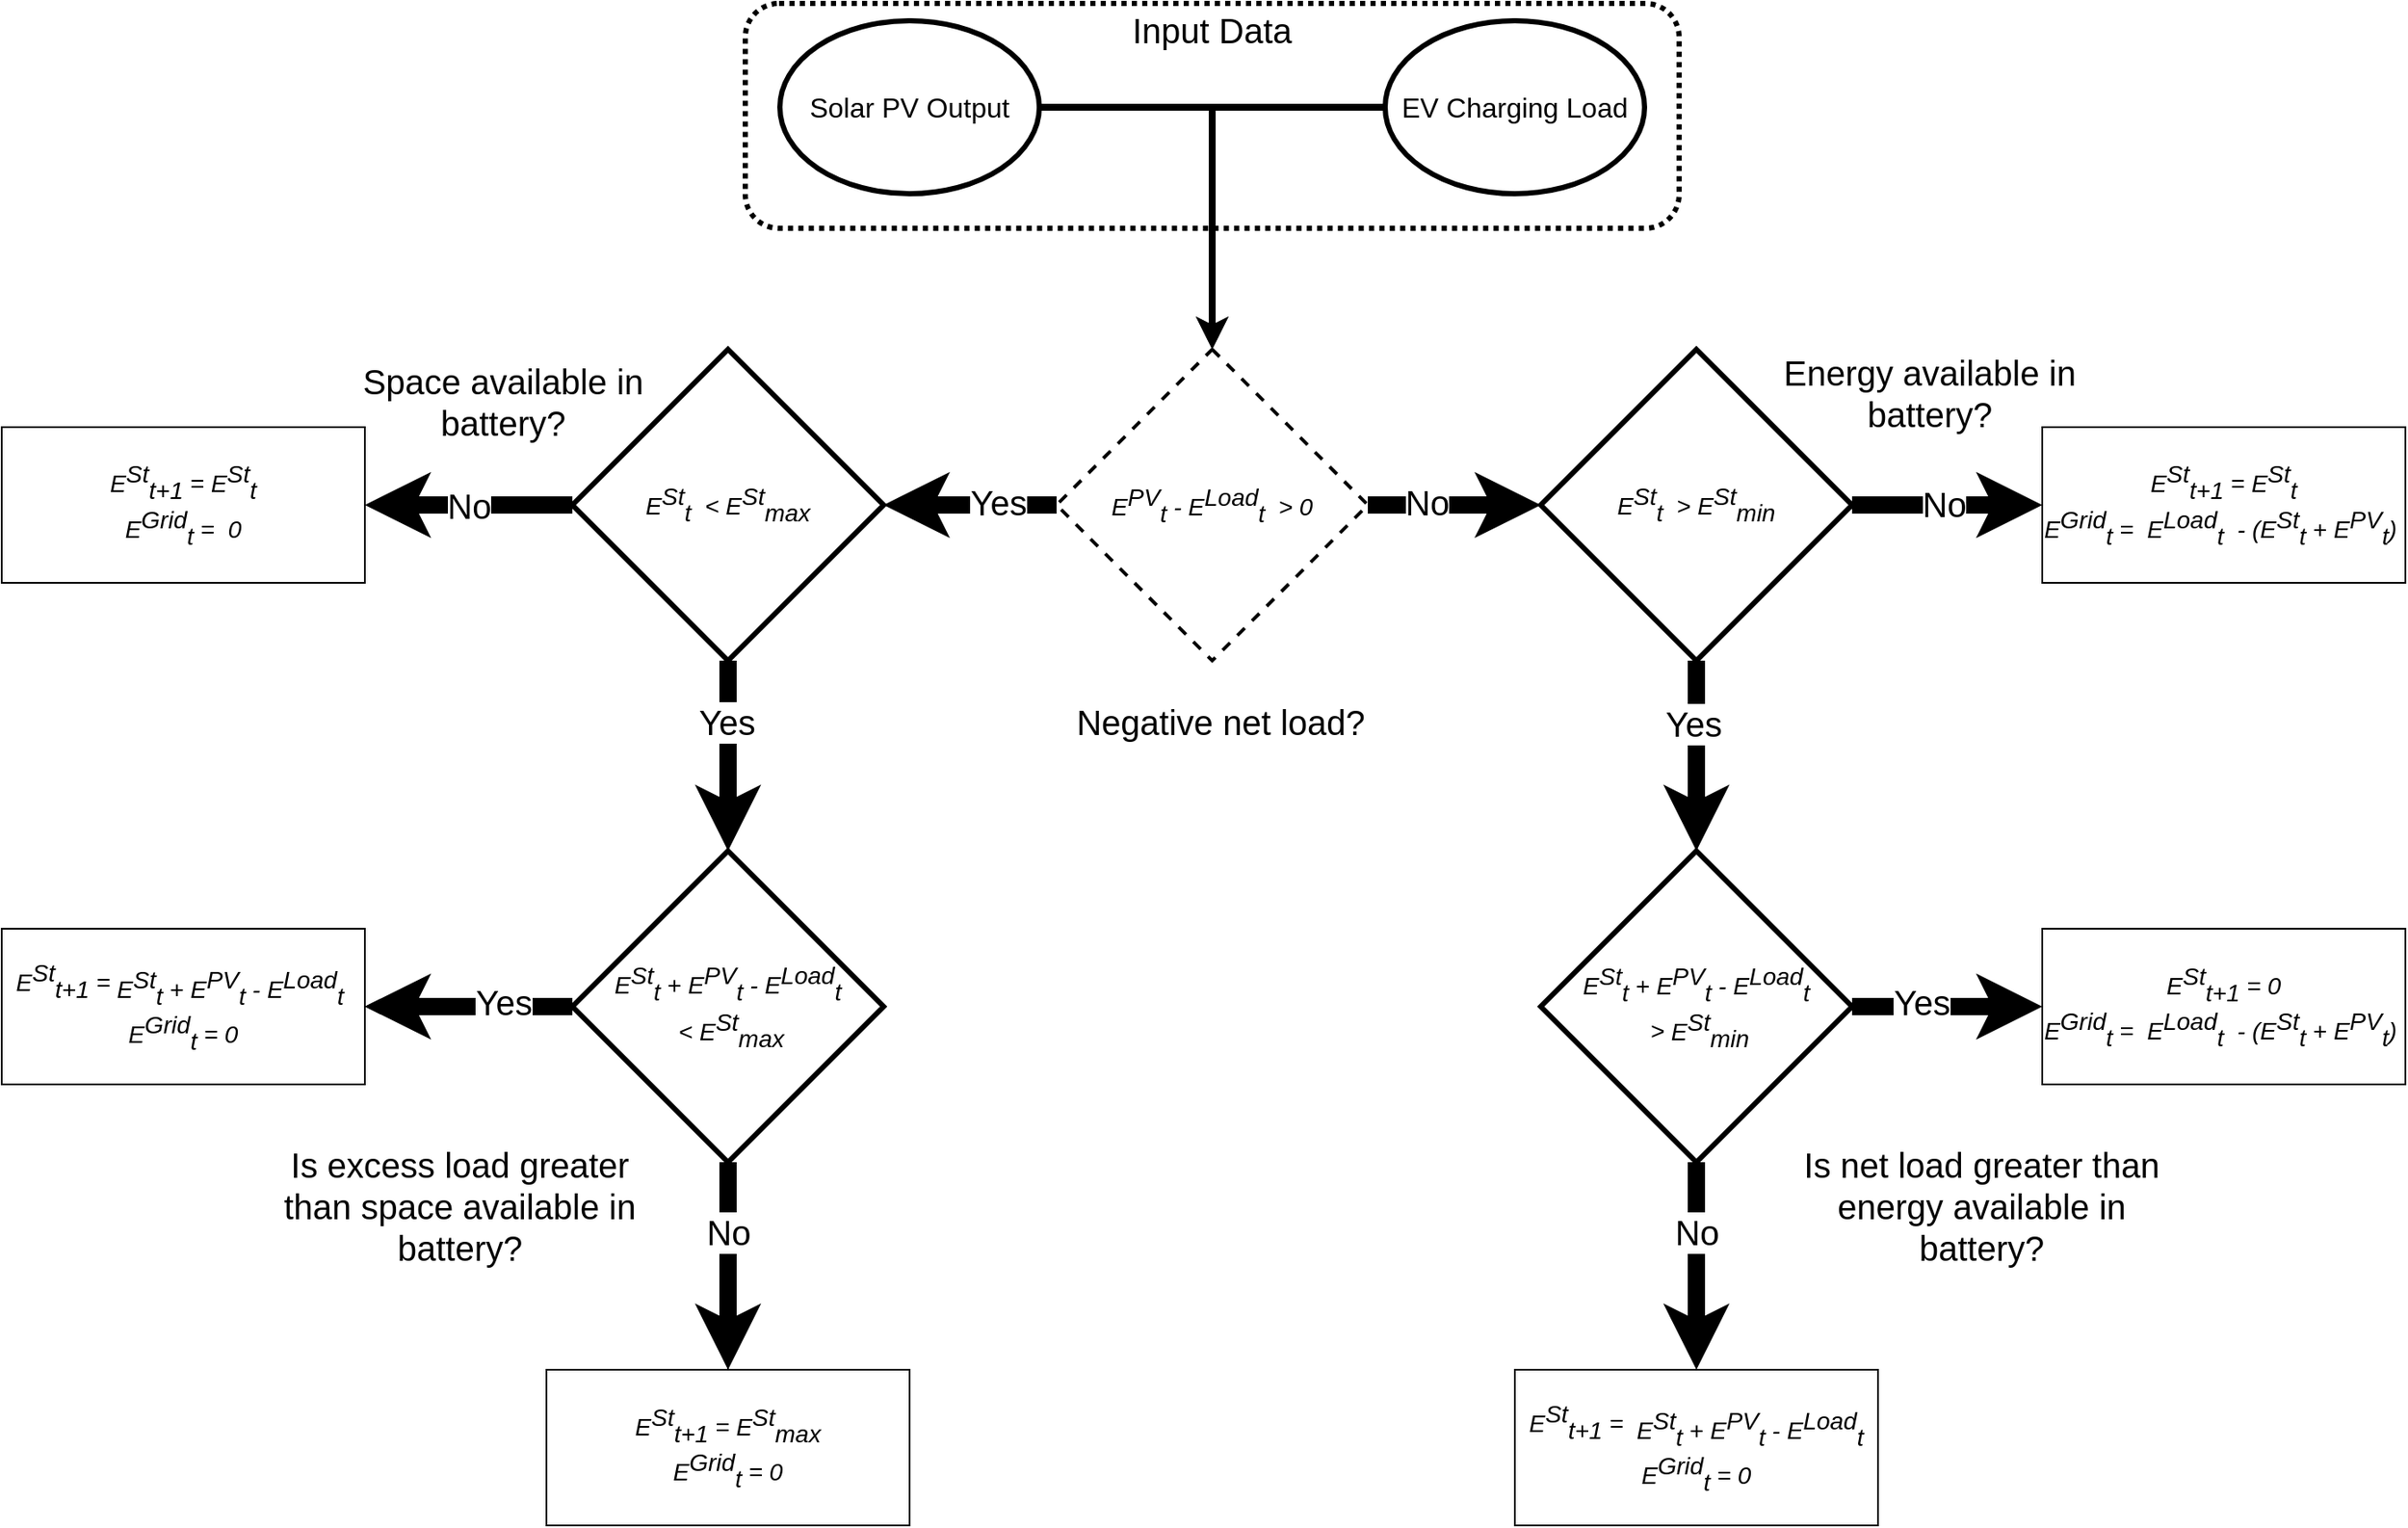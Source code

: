 <mxfile version="21.6.5" type="github">
  <diagram name="Page-1" id="HNknkX7AArUWihxTNY1w">
    <mxGraphModel dx="2261" dy="832" grid="1" gridSize="10" guides="1" tooltips="1" connect="1" arrows="1" fold="1" page="1" pageScale="1" pageWidth="827" pageHeight="1169" background="none" math="0" shadow="0">
      <root>
        <mxCell id="0" />
        <mxCell id="1" parent="0" />
        <mxCell id="X4KO-zRkeWrqwRvj3RQm-7" value="" style="rounded=1;whiteSpace=wrap;html=1;labelBackgroundColor=none;dashed=1;dashPattern=1 1;strokeWidth=3;" vertex="1" parent="1">
          <mxGeometry x="150" y="10" width="540" height="130" as="geometry" />
        </mxCell>
        <mxCell id="2dAe46BwtuLTPcBG57BH-10" style="edgeStyle=orthogonalEdgeStyle;rounded=0;orthogonalLoop=1;jettySize=auto;html=1;fontStyle=2;labelBackgroundColor=none;fontColor=default;strokeWidth=10;" parent="1" source="2dAe46BwtuLTPcBG57BH-7" target="2dAe46BwtuLTPcBG57BH-9" edge="1">
          <mxGeometry relative="1" as="geometry" />
        </mxCell>
        <mxCell id="yjgdQEFUr55mVdJYSKla-2" value="Yes" style="edgeLabel;html=1;align=center;verticalAlign=middle;resizable=0;points=[];fontSize=20;labelBackgroundColor=default;" parent="2dAe46BwtuLTPcBG57BH-10" vertex="1" connectable="0">
          <mxGeometry x="-0.167" y="-2" relative="1" as="geometry">
            <mxPoint x="7" as="offset" />
          </mxGeometry>
        </mxCell>
        <mxCell id="2dAe46BwtuLTPcBG57BH-13" style="edgeStyle=orthogonalEdgeStyle;rounded=0;orthogonalLoop=1;jettySize=auto;html=1;fontStyle=2;labelBackgroundColor=none;fontColor=default;strokeWidth=10;" parent="1" source="2dAe46BwtuLTPcBG57BH-7" target="2dAe46BwtuLTPcBG57BH-12" edge="1">
          <mxGeometry relative="1" as="geometry" />
        </mxCell>
        <mxCell id="yjgdQEFUr55mVdJYSKla-1" value="No" style="edgeLabel;html=1;align=center;verticalAlign=middle;resizable=0;points=[];fontSize=20;labelBackgroundColor=default;" parent="2dAe46BwtuLTPcBG57BH-13" vertex="1" connectable="0">
          <mxGeometry x="-0.14" y="2" relative="1" as="geometry">
            <mxPoint x="-9" as="offset" />
          </mxGeometry>
        </mxCell>
        <mxCell id="2dAe46BwtuLTPcBG57BH-7" value="&lt;font style=&quot;font-size: 14px;&quot;&gt;E&lt;sup style=&quot;border-color: var(--border-color); font-size: 14px;&quot;&gt;PV&lt;/sup&gt;&lt;sub style=&quot;border-color: var(--border-color); font-size: 14px;&quot;&gt;t &lt;/sub&gt;&lt;span style=&quot;border-color: var(--border-color); font-size: 14px;&quot;&gt;-&amp;nbsp;&lt;/span&gt;E&lt;span style=&quot;border-color: var(--border-color); font-size: 14px;&quot;&gt;&lt;sup style=&quot;font-size: 14px;&quot;&gt;Load&lt;/sup&gt;&lt;/span&gt;&lt;sub style=&quot;border-color: var(--border-color); font-size: 14px;&quot;&gt;t &amp;nbsp;&lt;/sub&gt;&lt;span style=&quot;border-color: var(--border-color); font-size: 14px;&quot;&gt;&amp;gt; 0&lt;/span&gt;&lt;/font&gt;" style="rhombus;whiteSpace=wrap;html=1;fontStyle=2;labelBackgroundColor=none;strokeWidth=2;fontSize=14;dashed=1;" parent="1" vertex="1">
          <mxGeometry x="330" y="210" width="180" height="180" as="geometry" />
        </mxCell>
        <mxCell id="2dAe46BwtuLTPcBG57BH-16" style="edgeStyle=orthogonalEdgeStyle;rounded=0;orthogonalLoop=1;jettySize=auto;html=1;entryX=0.5;entryY=0;entryDx=0;entryDy=0;fontStyle=2;labelBackgroundColor=none;fontColor=default;strokeWidth=10;" parent="1" source="2dAe46BwtuLTPcBG57BH-9" target="2dAe46BwtuLTPcBG57BH-26" edge="1">
          <mxGeometry relative="1" as="geometry">
            <mxPoint x="133.59" y="545" as="targetPoint" />
          </mxGeometry>
        </mxCell>
        <mxCell id="X4KO-zRkeWrqwRvj3RQm-1" style="edgeStyle=orthogonalEdgeStyle;rounded=0;orthogonalLoop=1;jettySize=auto;html=1;entryX=1;entryY=0.5;entryDx=0;entryDy=0;strokeWidth=10;" edge="1" parent="1" source="2dAe46BwtuLTPcBG57BH-9" target="yjgdQEFUr55mVdJYSKla-24">
          <mxGeometry relative="1" as="geometry" />
        </mxCell>
        <mxCell id="2dAe46BwtuLTPcBG57BH-9" value="E&lt;sup style=&quot;border-color: var(--border-color); font-size: 14px;&quot;&gt;St&lt;/sup&gt;&lt;sub style=&quot;border-color: var(--border-color); font-size: 14px;&quot;&gt;t &lt;/sub&gt;&amp;nbsp;&amp;lt; E&lt;sup style=&quot;border-color: var(--border-color); font-size: 14px;&quot;&gt;St&lt;/sup&gt;&lt;sub style=&quot;border-color: var(--border-color); font-size: 14px;&quot;&gt;max&lt;/sub&gt;" style="rhombus;whiteSpace=wrap;html=1;fontStyle=2;labelBackgroundColor=none;perimeterSpacing=0;strokeWidth=3;fontSize=14;" parent="1" vertex="1">
          <mxGeometry x="50" y="210" width="180" height="180" as="geometry" />
        </mxCell>
        <mxCell id="2dAe46BwtuLTPcBG57BH-39" style="edgeStyle=orthogonalEdgeStyle;rounded=0;orthogonalLoop=1;jettySize=auto;html=1;entryX=0.5;entryY=0;entryDx=0;entryDy=0;labelBackgroundColor=none;fontColor=default;strokeWidth=10;" parent="1" source="2dAe46BwtuLTPcBG57BH-12" target="2dAe46BwtuLTPcBG57BH-22" edge="1">
          <mxGeometry relative="1" as="geometry" />
        </mxCell>
        <mxCell id="X4KO-zRkeWrqwRvj3RQm-2" style="edgeStyle=orthogonalEdgeStyle;rounded=0;orthogonalLoop=1;jettySize=auto;html=1;entryX=0;entryY=0.5;entryDx=0;entryDy=0;strokeWidth=10;" edge="1" parent="1" source="2dAe46BwtuLTPcBG57BH-12" target="yjgdQEFUr55mVdJYSKla-21">
          <mxGeometry relative="1" as="geometry" />
        </mxCell>
        <mxCell id="2dAe46BwtuLTPcBG57BH-12" value="E&lt;sup style=&quot;border-color: var(--border-color); font-size: 14px;&quot;&gt;St&lt;/sup&gt;&lt;sub style=&quot;border-color: var(--border-color); font-size: 14px;&quot;&gt;t&amp;nbsp;&lt;/sub&gt;&amp;nbsp;&amp;gt; E&lt;sup style=&quot;border-color: var(--border-color); font-size: 14px;&quot;&gt;St&lt;/sup&gt;&lt;sub style=&quot;border-color: var(--border-color); font-size: 14px;&quot;&gt;min&lt;/sub&gt;" style="rhombus;whiteSpace=wrap;html=1;fontStyle=2;labelBackgroundColor=none;perimeterSpacing=0;strokeWidth=3;fontSize=14;" parent="1" vertex="1">
          <mxGeometry x="610" y="210" width="180" height="180" as="geometry" />
        </mxCell>
        <mxCell id="2dAe46BwtuLTPcBG57BH-42" style="edgeStyle=orthogonalEdgeStyle;rounded=0;orthogonalLoop=1;jettySize=auto;html=1;entryX=0.5;entryY=0;entryDx=0;entryDy=0;labelBackgroundColor=none;fontColor=default;strokeWidth=10;" parent="1" source="2dAe46BwtuLTPcBG57BH-22" target="2dAe46BwtuLTPcBG57BH-41" edge="1">
          <mxGeometry relative="1" as="geometry" />
        </mxCell>
        <mxCell id="yjgdQEFUr55mVdJYSKla-11" style="edgeStyle=orthogonalEdgeStyle;rounded=0;orthogonalLoop=1;jettySize=auto;html=1;entryX=0;entryY=0.5;entryDx=0;entryDy=0;strokeWidth=10;labelBackgroundColor=none;fontColor=default;" parent="1" source="2dAe46BwtuLTPcBG57BH-22" target="2dAe46BwtuLTPcBG57BH-45" edge="1">
          <mxGeometry relative="1" as="geometry" />
        </mxCell>
        <mxCell id="2dAe46BwtuLTPcBG57BH-22" value="&lt;font style=&quot;font-size: 14px;&quot;&gt;E&lt;sup style=&quot;border-color: var(--border-color); font-size: 14px;&quot;&gt;St&lt;/sup&gt;&lt;sub style=&quot;border-color: var(--border-color); font-size: 14px;&quot;&gt;t &lt;/sub&gt;&lt;span style=&quot;border-color: var(--border-color); font-size: 14px;&quot;&gt;+ E&lt;sup style=&quot;border-color: var(--border-color); font-size: 14px;&quot;&gt;PV&lt;/sup&gt;&lt;sub style=&quot;border-color: var(--border-color); font-size: 14px;&quot;&gt;t &lt;/sub&gt;-&amp;nbsp;&lt;/span&gt;E&lt;span style=&quot;border-color: var(--border-color); font-size: 14px;&quot;&gt;&lt;sup style=&quot;font-size: 14px;&quot;&gt;Load&lt;/sup&gt;&lt;/span&gt;&lt;sub style=&quot;border-color: var(--border-color); font-size: 14px;&quot;&gt;t &amp;nbsp;&lt;/sub&gt;&lt;span style=&quot;border-color: var(--border-color); font-size: 14px;&quot;&gt;&amp;gt;&amp;nbsp;&lt;/span&gt;&lt;/font&gt;E&lt;sup style=&quot;border-color: var(--border-color); font-size: 14px;&quot;&gt;St&lt;/sup&gt;&lt;sub style=&quot;border-color: var(--border-color); font-size: 14px;&quot;&gt;min&lt;/sub&gt;" style="rhombus;whiteSpace=wrap;html=1;fontStyle=2;labelBackgroundColor=none;strokeWidth=3;fontSize=14;" parent="1" vertex="1">
          <mxGeometry x="610" y="500" width="180" height="180" as="geometry" />
        </mxCell>
        <mxCell id="2dAe46BwtuLTPcBG57BH-29" value="" style="edgeStyle=orthogonalEdgeStyle;rounded=0;orthogonalLoop=1;jettySize=auto;html=1;fontStyle=2;labelBackgroundColor=none;fontColor=default;" parent="1" source="2dAe46BwtuLTPcBG57BH-24" target="2dAe46BwtuLTPcBG57BH-26" edge="1">
          <mxGeometry relative="1" as="geometry" />
        </mxCell>
        <mxCell id="yjgdQEFUr55mVdJYSKla-10" value="" style="edgeStyle=orthogonalEdgeStyle;rounded=0;orthogonalLoop=1;jettySize=auto;html=1;labelBackgroundColor=none;fontColor=default;" parent="1" source="2dAe46BwtuLTPcBG57BH-24" target="2dAe46BwtuLTPcBG57BH-26" edge="1">
          <mxGeometry relative="1" as="geometry" />
        </mxCell>
        <mxCell id="2dAe46BwtuLTPcBG57BH-24" value="&lt;span style=&quot;font-size: 14px;&quot;&gt;E&lt;sup style=&quot;border-color: var(--border-color); font-size: 14px;&quot;&gt;St&lt;/sup&gt;&lt;sub style=&quot;border-color: var(--border-color); font-size: 14px;&quot;&gt;t+1 &lt;/sub&gt;&lt;span style=&quot;border-color: var(--border-color); font-size: 14px;&quot;&gt;=&amp;nbsp;&lt;/span&gt;E&lt;sup style=&quot;border-color: var(--border-color); font-size: 14px;&quot;&gt;St&lt;/sup&gt;&lt;/span&gt;&lt;span style=&quot;border-color: var(--border-color); font-size: 14px;&quot;&gt;&lt;sub style=&quot;border-color: var(--border-color); font-size: 14px;&quot;&gt;&lt;span style=&quot;font-size: 14px;&quot;&gt;max&lt;br style=&quot;font-size: 14px;&quot;&gt;E&lt;sup style=&quot;border-color: var(--border-color); font-size: 14px;&quot;&gt;Grid&lt;/sup&gt;&lt;sub style=&quot;border-color: var(--border-color); font-size: 14px;&quot;&gt;t &lt;/sub&gt;= 0&lt;/span&gt;&lt;br style=&quot;font-size: 14px;&quot;&gt;&lt;/sub&gt;&lt;/span&gt;" style="rounded=0;whiteSpace=wrap;html=1;fontStyle=2;labelBackgroundColor=none;fontSize=14;" parent="1" vertex="1">
          <mxGeometry x="35" y="800" width="210" height="90" as="geometry" />
        </mxCell>
        <mxCell id="2dAe46BwtuLTPcBG57BH-28" style="edgeStyle=orthogonalEdgeStyle;rounded=0;orthogonalLoop=1;jettySize=auto;html=1;fontStyle=2;labelBackgroundColor=none;fontColor=default;strokeWidth=10;entryX=0.5;entryY=0;entryDx=0;entryDy=0;" parent="1" source="2dAe46BwtuLTPcBG57BH-26" target="2dAe46BwtuLTPcBG57BH-24" edge="1">
          <mxGeometry relative="1" as="geometry">
            <mxPoint x="134" y="790" as="targetPoint" />
          </mxGeometry>
        </mxCell>
        <mxCell id="2dAe46BwtuLTPcBG57BH-32" style="edgeStyle=orthogonalEdgeStyle;rounded=0;orthogonalLoop=1;jettySize=auto;html=1;entryX=1;entryY=0.5;entryDx=0;entryDy=0;labelBackgroundColor=none;fontColor=default;strokeWidth=10;" parent="1" source="2dAe46BwtuLTPcBG57BH-26" target="2dAe46BwtuLTPcBG57BH-34" edge="1">
          <mxGeometry relative="1" as="geometry">
            <mxPoint x="-150" y="585" as="targetPoint" />
          </mxGeometry>
        </mxCell>
        <mxCell id="yjgdQEFUr55mVdJYSKla-18" value="" style="edgeStyle=orthogonalEdgeStyle;rounded=0;orthogonalLoop=1;jettySize=auto;html=1;labelBackgroundColor=none;fontColor=default;" parent="1" source="2dAe46BwtuLTPcBG57BH-26" target="2dAe46BwtuLTPcBG57BH-34" edge="1">
          <mxGeometry relative="1" as="geometry" />
        </mxCell>
        <mxCell id="2dAe46BwtuLTPcBG57BH-26" value="E&lt;sup style=&quot;border-color: var(--border-color); font-size: 14px;&quot;&gt;St&lt;/sup&gt;&lt;sub style=&quot;border-color: var(--border-color); font-size: 14px;&quot;&gt;t&amp;nbsp;&lt;/sub&gt;+ E&lt;sup style=&quot;border-color: var(--border-color); font-size: 14px;&quot;&gt;PV&lt;/sup&gt;&lt;sub style=&quot;border-color: var(--border-color); font-size: 14px;&quot;&gt;t&amp;nbsp;&lt;/sub&gt;-&amp;nbsp;E&lt;sup style=&quot;border-color: var(--border-color); font-size: 14px;&quot;&gt;Load&lt;/sup&gt;&lt;sub style=&quot;border-color: var(--border-color); font-size: 14px;&quot;&gt;t &amp;nbsp;&lt;/sub&gt;&lt;span style=&quot;border-color: var(--border-color); font-size: 14px;&quot;&gt;&amp;lt;&amp;nbsp;&lt;/span&gt;E&lt;sup style=&quot;border-color: var(--border-color); font-size: 14px;&quot;&gt;St&lt;/sup&gt;&lt;sub style=&quot;border-color: var(--border-color); font-size: 14px;&quot;&gt;max&lt;/sub&gt;" style="rhombus;whiteSpace=wrap;html=1;fontStyle=2;labelBackgroundColor=none;strokeWidth=3;fontSize=14;" parent="1" vertex="1">
          <mxGeometry x="50" y="500" width="180" height="180" as="geometry" />
        </mxCell>
        <mxCell id="2dAe46BwtuLTPcBG57BH-34" value="&lt;span style=&quot;font-size: 14px;&quot;&gt;E&lt;sup style=&quot;border-color: var(--border-color); font-size: 14px;&quot;&gt;St&lt;/sup&gt;&lt;sub style=&quot;border-color: var(--border-color); font-size: 14px;&quot;&gt;t+1 &lt;/sub&gt;&lt;span style=&quot;border-color: var(--border-color); font-size: 14px;&quot;&gt;=&amp;nbsp;&lt;/span&gt;&lt;/span&gt;&lt;span style=&quot;border-color: var(--border-color); font-size: 14px;&quot;&gt;&lt;sub style=&quot;border-color: var(--border-color); font-size: 14px;&quot;&gt;E&lt;sup style=&quot;border-color: var(--border-color); font-size: 14px;&quot;&gt;St&lt;/sup&gt;&lt;sub style=&quot;border-color: var(--border-color); font-size: 14px;&quot;&gt;t&amp;nbsp;&lt;/sub&gt;&lt;span style=&quot;font-size: 14px;&quot;&gt;+ E&lt;/span&gt;&lt;sup style=&quot;border-color: var(--border-color); font-size: 14px;&quot;&gt;PV&lt;/sup&gt;&lt;sub style=&quot;border-color: var(--border-color); font-size: 14px;&quot;&gt;t&amp;nbsp;&lt;/sub&gt;&lt;span style=&quot;font-size: 14px;&quot;&gt;-&amp;nbsp;E&lt;/span&gt;&lt;sup style=&quot;border-color: var(--border-color); font-size: 14px;&quot;&gt;Load&lt;/sup&gt;&lt;sub style=&quot;border-color: var(--border-color); font-size: 14px;&quot;&gt;t&amp;nbsp;&lt;/sub&gt;&lt;span style=&quot;font-size: 14px;&quot;&gt;&lt;br style=&quot;font-size: 14px;&quot;&gt;E&lt;sup style=&quot;border-color: var(--border-color); font-size: 14px;&quot;&gt;Grid&lt;/sup&gt;&lt;sub style=&quot;border-color: var(--border-color); font-size: 14px;&quot;&gt;t &lt;/sub&gt;= 0&lt;/span&gt;&lt;br style=&quot;font-size: 14px;&quot;&gt;&lt;/sub&gt;&lt;/span&gt;" style="rounded=0;whiteSpace=wrap;html=1;fontStyle=2;labelBackgroundColor=none;fontSize=14;" parent="1" vertex="1">
          <mxGeometry x="-280" y="545" width="210" height="90" as="geometry" />
        </mxCell>
        <mxCell id="2dAe46BwtuLTPcBG57BH-41" value="&lt;span style=&quot;font-size: 14px;&quot;&gt;E&lt;sup style=&quot;border-color: var(--border-color); font-size: 14px;&quot;&gt;St&lt;/sup&gt;&lt;sub style=&quot;border-color: var(--border-color); font-size: 14px;&quot;&gt;t+1 &lt;/sub&gt;&lt;span style=&quot;border-color: var(--border-color); font-size: 14px;&quot;&gt;=&amp;nbsp;&lt;/span&gt;&lt;/span&gt;&lt;span style=&quot;border-color: var(--border-color); font-size: 14px;&quot;&gt;&lt;sub style=&quot;border-color: var(--border-color); font-size: 14px;&quot;&gt;&amp;nbsp;&lt;span style=&quot;font-size: 14px;&quot;&gt;E&lt;/span&gt;&lt;sup style=&quot;border-color: var(--border-color); font-size: 14px;&quot;&gt;St&lt;/sup&gt;&lt;sub style=&quot;border-color: var(--border-color); font-size: 14px;&quot;&gt;t&amp;nbsp;&lt;/sub&gt;&lt;span style=&quot;border-color: var(--border-color); font-size: 14px;&quot;&gt;+ E&lt;sup style=&quot;border-color: var(--border-color); font-size: 14px;&quot;&gt;PV&lt;/sup&gt;&lt;sub style=&quot;border-color: var(--border-color); font-size: 14px;&quot;&gt;t&amp;nbsp;&lt;/sub&gt;-&amp;nbsp;&lt;/span&gt;&lt;span style=&quot;font-size: 14px;&quot;&gt;E&lt;/span&gt;&lt;span style=&quot;border-color: var(--border-color); font-size: 14px;&quot;&gt;&lt;sup style=&quot;border-color: var(--border-color); font-size: 14px;&quot;&gt;Load&lt;/sup&gt;&lt;/span&gt;&lt;sub style=&quot;border-color: var(--border-color); font-size: 14px;&quot;&gt;t&lt;/sub&gt;&lt;span style=&quot;font-size: 14px;&quot;&gt;&lt;br style=&quot;font-size: 14px;&quot;&gt;E&lt;sup style=&quot;border-color: var(--border-color); font-size: 14px;&quot;&gt;Grid&lt;/sup&gt;&lt;sub style=&quot;border-color: var(--border-color); font-size: 14px;&quot;&gt;t &lt;/sub&gt;= 0&lt;/span&gt;&lt;br style=&quot;font-size: 14px;&quot;&gt;&lt;/sub&gt;&lt;/span&gt;" style="rounded=0;whiteSpace=wrap;html=1;fontStyle=2;labelBackgroundColor=none;fontSize=14;" parent="1" vertex="1">
          <mxGeometry x="595" y="800" width="210" height="90" as="geometry" />
        </mxCell>
        <mxCell id="2dAe46BwtuLTPcBG57BH-45" value="&lt;span style=&quot;font-size: 14px;&quot;&gt;E&lt;sup style=&quot;border-color: var(--border-color); font-size: 14px;&quot;&gt;St&lt;/sup&gt;&lt;sub style=&quot;border-color: var(--border-color); font-size: 14px;&quot;&gt;t+1 &lt;/sub&gt;&lt;span style=&quot;border-color: var(--border-color); font-size: 14px;&quot;&gt;= 0&lt;/span&gt;&lt;/span&gt;&lt;span style=&quot;border-color: var(--border-color); font-size: 14px;&quot;&gt;&lt;sub style=&quot;border-color: var(--border-color); font-size: 14px;&quot;&gt;&lt;span style=&quot;font-size: 14px;&quot;&gt;&lt;br style=&quot;font-size: 14px;&quot;&gt;E&lt;sup style=&quot;border-color: var(--border-color); font-size: 14px;&quot;&gt;Grid&lt;/sup&gt;&lt;sub style=&quot;border-color: var(--border-color); font-size: 14px;&quot;&gt;t &lt;/sub&gt;=&amp;nbsp;&lt;/span&gt;&lt;span style=&quot;border-color: var(--border-color); font-size: 14px;&quot;&gt;&amp;nbsp;&lt;/span&gt;&lt;span style=&quot;font-size: 14px;&quot;&gt;E&lt;/span&gt;&lt;span style=&quot;border-color: var(--border-color); font-size: 14px;&quot;&gt;&lt;sup style=&quot;border-color: var(--border-color); font-size: 14px;&quot;&gt;Load&lt;/sup&gt;&lt;/span&gt;&lt;sub style=&quot;border-color: var(--border-color); font-size: 14px;&quot;&gt;t &amp;nbsp;&lt;/sub&gt;- (E&lt;sup style=&quot;border-color: var(--border-color); font-size: 14px;&quot;&gt;St&lt;/sup&gt;&lt;sub style=&quot;border-color: var(--border-color); font-size: 14px;&quot;&gt;t&amp;nbsp;&lt;/sub&gt;&lt;span style=&quot;border-color: var(--border-color); font-size: 14px;&quot;&gt;+ E&lt;sup style=&quot;border-color: var(--border-color); font-size: 14px;&quot;&gt;PV&lt;/sup&gt;&lt;sub style=&quot;border-color: var(--border-color); font-size: 14px;&quot;&gt;t&lt;/sub&gt;&lt;/span&gt;)&lt;span style=&quot;border-color: var(--border-color); font-size: 14px;&quot;&gt;&lt;sub style=&quot;border-color: var(--border-color); font-size: 14px;&quot;&gt;&amp;nbsp;&lt;/sub&gt;&lt;/span&gt;&lt;br style=&quot;font-size: 14px;&quot;&gt;&lt;/sub&gt;&lt;/span&gt;" style="rounded=0;whiteSpace=wrap;html=1;fontStyle=2;labelBackgroundColor=none;fontSize=14;" parent="1" vertex="1">
          <mxGeometry x="900" y="545" width="210" height="90" as="geometry" />
        </mxCell>
        <mxCell id="tpE4AOjTWwSBI5HZXIp6-1" value="Is net load greater than energy available in battery?" style="text;strokeColor=none;align=center;fillColor=none;html=1;verticalAlign=middle;whiteSpace=wrap;rounded=0;labelBackgroundColor=none;fontSize=20;fontStyle=0" parent="1" vertex="1">
          <mxGeometry x="760" y="690" width="210" height="30" as="geometry" />
        </mxCell>
        <mxCell id="tpE4AOjTWwSBI5HZXIp6-2" value="Energy available in battery?" style="text;strokeColor=none;align=center;fillColor=none;html=1;verticalAlign=middle;whiteSpace=wrap;rounded=0;labelBackgroundColor=none;fontSize=20;" parent="1" vertex="1">
          <mxGeometry x="730" y="220" width="210" height="30" as="geometry" />
        </mxCell>
        <mxCell id="tpE4AOjTWwSBI5HZXIp6-3" value="Space available in battery?" style="text;strokeColor=none;align=center;fillColor=none;html=1;verticalAlign=middle;whiteSpace=wrap;rounded=0;labelBackgroundColor=none;fontSize=20;" parent="1" vertex="1">
          <mxGeometry x="-95" y="225" width="210" height="30" as="geometry" />
        </mxCell>
        <mxCell id="tpE4AOjTWwSBI5HZXIp6-4" value="Is excess load greater than space available in battery?" style="text;strokeColor=none;align=center;fillColor=none;html=1;verticalAlign=middle;whiteSpace=wrap;rounded=0;labelBackgroundColor=none;fontSize=20;fontStyle=0" parent="1" vertex="1">
          <mxGeometry x="-120" y="690" width="210" height="30" as="geometry" />
        </mxCell>
        <mxCell id="yjgdQEFUr55mVdJYSKla-7" value="Yes" style="edgeLabel;html=1;align=center;verticalAlign=middle;resizable=0;points=[];fontSize=20;labelBackgroundColor=default;" parent="1" vertex="1" connectable="0">
          <mxGeometry x="840" y="590" as="geometry">
            <mxPoint x="-10" y="-3" as="offset" />
          </mxGeometry>
        </mxCell>
        <mxCell id="yjgdQEFUr55mVdJYSKla-8" value="No" style="edgeLabel;html=1;align=center;verticalAlign=middle;resizable=0;points=[];fontSize=20;labelBackgroundColor=default;" parent="1" vertex="1" connectable="0">
          <mxGeometry x="140.0" y="720" as="geometry" />
        </mxCell>
        <mxCell id="yjgdQEFUr55mVdJYSKla-14" value="No" style="edgeLabel;html=1;align=center;verticalAlign=middle;resizable=0;points=[];fontSize=20;labelBackgroundColor=default;" parent="1" vertex="1" connectable="0">
          <mxGeometry x="700" y="720" as="geometry" />
        </mxCell>
        <mxCell id="yjgdQEFUr55mVdJYSKla-15" value="Negative net load?" style="text;strokeColor=none;align=center;fillColor=none;html=1;verticalAlign=middle;whiteSpace=wrap;rounded=0;labelBackgroundColor=none;fontSize=20;" parent="1" vertex="1">
          <mxGeometry x="320" y="410" width="210" height="30" as="geometry" />
        </mxCell>
        <mxCell id="yjgdQEFUr55mVdJYSKla-17" value="Yes" style="edgeLabel;html=1;align=center;verticalAlign=middle;resizable=0;points=[];fontSize=20;labelBackgroundColor=default;" parent="1" vertex="1" connectable="0">
          <mxGeometry x="20" y="590" as="geometry">
            <mxPoint x="-10" y="-3" as="offset" />
          </mxGeometry>
        </mxCell>
        <mxCell id="yjgdQEFUr55mVdJYSKla-19" value="Yes" style="edgeLabel;html=1;align=center;verticalAlign=middle;resizable=0;points=[];fontSize=20;labelBackgroundColor=default;" parent="1" vertex="1" connectable="0">
          <mxGeometry x="640" y="720" as="geometry">
            <mxPoint x="58" y="-294" as="offset" />
          </mxGeometry>
        </mxCell>
        <mxCell id="yjgdQEFUr55mVdJYSKla-20" value="Yes" style="edgeLabel;html=1;align=center;verticalAlign=middle;resizable=0;points=[];fontSize=20;labelBackgroundColor=default;" parent="1" vertex="1" connectable="0">
          <mxGeometry x="150.0" y="740" as="geometry">
            <mxPoint x="-11" y="-315" as="offset" />
          </mxGeometry>
        </mxCell>
        <mxCell id="yjgdQEFUr55mVdJYSKla-21" value="E&lt;sup style=&quot;border-color: var(--border-color); font-size: 14px;&quot;&gt;St&lt;/sup&gt;&lt;sub style=&quot;border-color: var(--border-color); font-size: 14px;&quot;&gt;t+1 &lt;/sub&gt;= E&lt;sup style=&quot;border-color: var(--border-color); font-size: 14px;&quot;&gt;St&lt;/sup&gt;&lt;sub style=&quot;border-color: var(--border-color); font-size: 14px;&quot;&gt;t&lt;/sub&gt;&lt;span style=&quot;border-color: var(--border-color); font-size: 14px;&quot;&gt;&lt;sub style=&quot;border-color: var(--border-color); font-size: 14px;&quot;&gt;&lt;span style=&quot;font-size: 14px;&quot;&gt;&lt;br style=&quot;font-size: 14px;&quot;&gt;E&lt;sup style=&quot;border-color: var(--border-color); font-size: 14px;&quot;&gt;Grid&lt;/sup&gt;&lt;sub style=&quot;border-color: var(--border-color); font-size: 14px;&quot;&gt;t &lt;/sub&gt;=&amp;nbsp;&lt;/span&gt;&lt;span style=&quot;border-color: var(--border-color); font-size: 14px;&quot;&gt;&amp;nbsp;&lt;/span&gt;&lt;span style=&quot;font-size: 14px;&quot;&gt;E&lt;/span&gt;&lt;span style=&quot;border-color: var(--border-color); font-size: 14px;&quot;&gt;&lt;sup style=&quot;border-color: var(--border-color); font-size: 14px;&quot;&gt;Load&lt;/sup&gt;&lt;/span&gt;&lt;sub style=&quot;border-color: var(--border-color); font-size: 14px;&quot;&gt;t &amp;nbsp;&lt;/sub&gt;- (E&lt;sup style=&quot;border-color: var(--border-color); font-size: 14px;&quot;&gt;St&lt;/sup&gt;&lt;sub style=&quot;border-color: var(--border-color); font-size: 14px;&quot;&gt;t&amp;nbsp;&lt;/sub&gt;&lt;span style=&quot;border-color: var(--border-color); font-size: 14px;&quot;&gt;+ E&lt;sup style=&quot;border-color: var(--border-color); font-size: 14px;&quot;&gt;PV&lt;/sup&gt;&lt;sub style=&quot;border-color: var(--border-color); font-size: 14px;&quot;&gt;t&lt;/sub&gt;&lt;/span&gt;)&lt;span style=&quot;border-color: var(--border-color); font-size: 14px;&quot;&gt;&lt;sub style=&quot;border-color: var(--border-color); font-size: 14px;&quot;&gt;&amp;nbsp;&lt;/sub&gt;&lt;/span&gt;&lt;br style=&quot;font-size: 14px;&quot;&gt;&lt;/sub&gt;&lt;/span&gt;" style="rounded=0;whiteSpace=wrap;html=1;fontStyle=2;labelBackgroundColor=none;fontSize=14;" parent="1" vertex="1">
          <mxGeometry x="900" y="255" width="210" height="90" as="geometry" />
        </mxCell>
        <mxCell id="yjgdQEFUr55mVdJYSKla-23" value="No" style="edgeLabel;html=1;align=center;verticalAlign=middle;resizable=0;points=[];fontSize=20;labelBackgroundColor=default;" parent="1" vertex="1" connectable="0">
          <mxGeometry x="850" y="300" as="geometry">
            <mxPoint x="-7" y="-1" as="offset" />
          </mxGeometry>
        </mxCell>
        <mxCell id="yjgdQEFUr55mVdJYSKla-24" value="E&lt;sup style=&quot;border-color: var(--border-color); font-size: 14px;&quot;&gt;St&lt;/sup&gt;&lt;sub style=&quot;border-color: var(--border-color); font-size: 14px;&quot;&gt;t+1 &lt;/sub&gt;= E&lt;sup style=&quot;border-color: var(--border-color); font-size: 14px;&quot;&gt;St&lt;/sup&gt;&lt;sub style=&quot;border-color: var(--border-color); font-size: 14px;&quot;&gt;t&lt;/sub&gt;&lt;span style=&quot;border-color: var(--border-color); font-size: 14px;&quot;&gt;&lt;sub style=&quot;border-color: var(--border-color); font-size: 14px;&quot;&gt;&lt;span style=&quot;font-size: 14px;&quot;&gt;&lt;br style=&quot;font-size: 14px;&quot;&gt;E&lt;sup style=&quot;border-color: var(--border-color); font-size: 14px;&quot;&gt;Grid&lt;/sup&gt;&lt;sub style=&quot;border-color: var(--border-color); font-size: 14px;&quot;&gt;t &lt;/sub&gt;=&amp;nbsp;&lt;/span&gt;&lt;span style=&quot;border-color: var(--border-color); font-size: 14px;&quot;&gt;&amp;nbsp;0&lt;/span&gt;&lt;br style=&quot;font-size: 14px;&quot;&gt;&lt;/sub&gt;&lt;/span&gt;" style="rounded=0;whiteSpace=wrap;html=1;fontStyle=2;labelBackgroundColor=none;fontSize=14;" parent="1" vertex="1">
          <mxGeometry x="-280" y="255" width="210" height="90" as="geometry" />
        </mxCell>
        <mxCell id="X4KO-zRkeWrqwRvj3RQm-3" value="No" style="edgeLabel;html=1;align=center;verticalAlign=middle;resizable=0;points=[];fontSize=20;labelBackgroundColor=default;" vertex="1" connectable="0" parent="1">
          <mxGeometry x="850" y="310" as="geometry">
            <mxPoint x="-860" y="-10" as="offset" />
          </mxGeometry>
        </mxCell>
        <mxCell id="X4KO-zRkeWrqwRvj3RQm-9" style="edgeStyle=orthogonalEdgeStyle;rounded=0;orthogonalLoop=1;jettySize=auto;html=1;entryX=0.5;entryY=0;entryDx=0;entryDy=0;strokeWidth=4;" edge="1" parent="1" source="X4KO-zRkeWrqwRvj3RQm-4" target="2dAe46BwtuLTPcBG57BH-7">
          <mxGeometry relative="1" as="geometry" />
        </mxCell>
        <mxCell id="X4KO-zRkeWrqwRvj3RQm-4" value="Solar PV Output" style="ellipse;whiteSpace=wrap;html=1;fontSize=16;strokeWidth=3;" vertex="1" parent="1">
          <mxGeometry x="170" y="20" width="150" height="100" as="geometry" />
        </mxCell>
        <mxCell id="X4KO-zRkeWrqwRvj3RQm-10" style="edgeStyle=orthogonalEdgeStyle;rounded=0;orthogonalLoop=1;jettySize=auto;html=1;entryX=0.5;entryY=0;entryDx=0;entryDy=0;strokeWidth=4;" edge="1" parent="1" source="X4KO-zRkeWrqwRvj3RQm-5" target="2dAe46BwtuLTPcBG57BH-7">
          <mxGeometry relative="1" as="geometry" />
        </mxCell>
        <mxCell id="X4KO-zRkeWrqwRvj3RQm-5" value="EV Charging Load" style="ellipse;whiteSpace=wrap;html=1;fontSize=16;strokeWidth=3;" vertex="1" parent="1">
          <mxGeometry x="520" y="20" width="150" height="100" as="geometry" />
        </mxCell>
        <mxCell id="X4KO-zRkeWrqwRvj3RQm-6" value="Input Data" style="text;strokeColor=none;align=center;fillColor=none;html=1;verticalAlign=middle;whiteSpace=wrap;rounded=0;labelBackgroundColor=none;fontSize=20;" vertex="1" parent="1">
          <mxGeometry x="315" y="10" width="210" height="30" as="geometry" />
        </mxCell>
      </root>
    </mxGraphModel>
  </diagram>
</mxfile>
